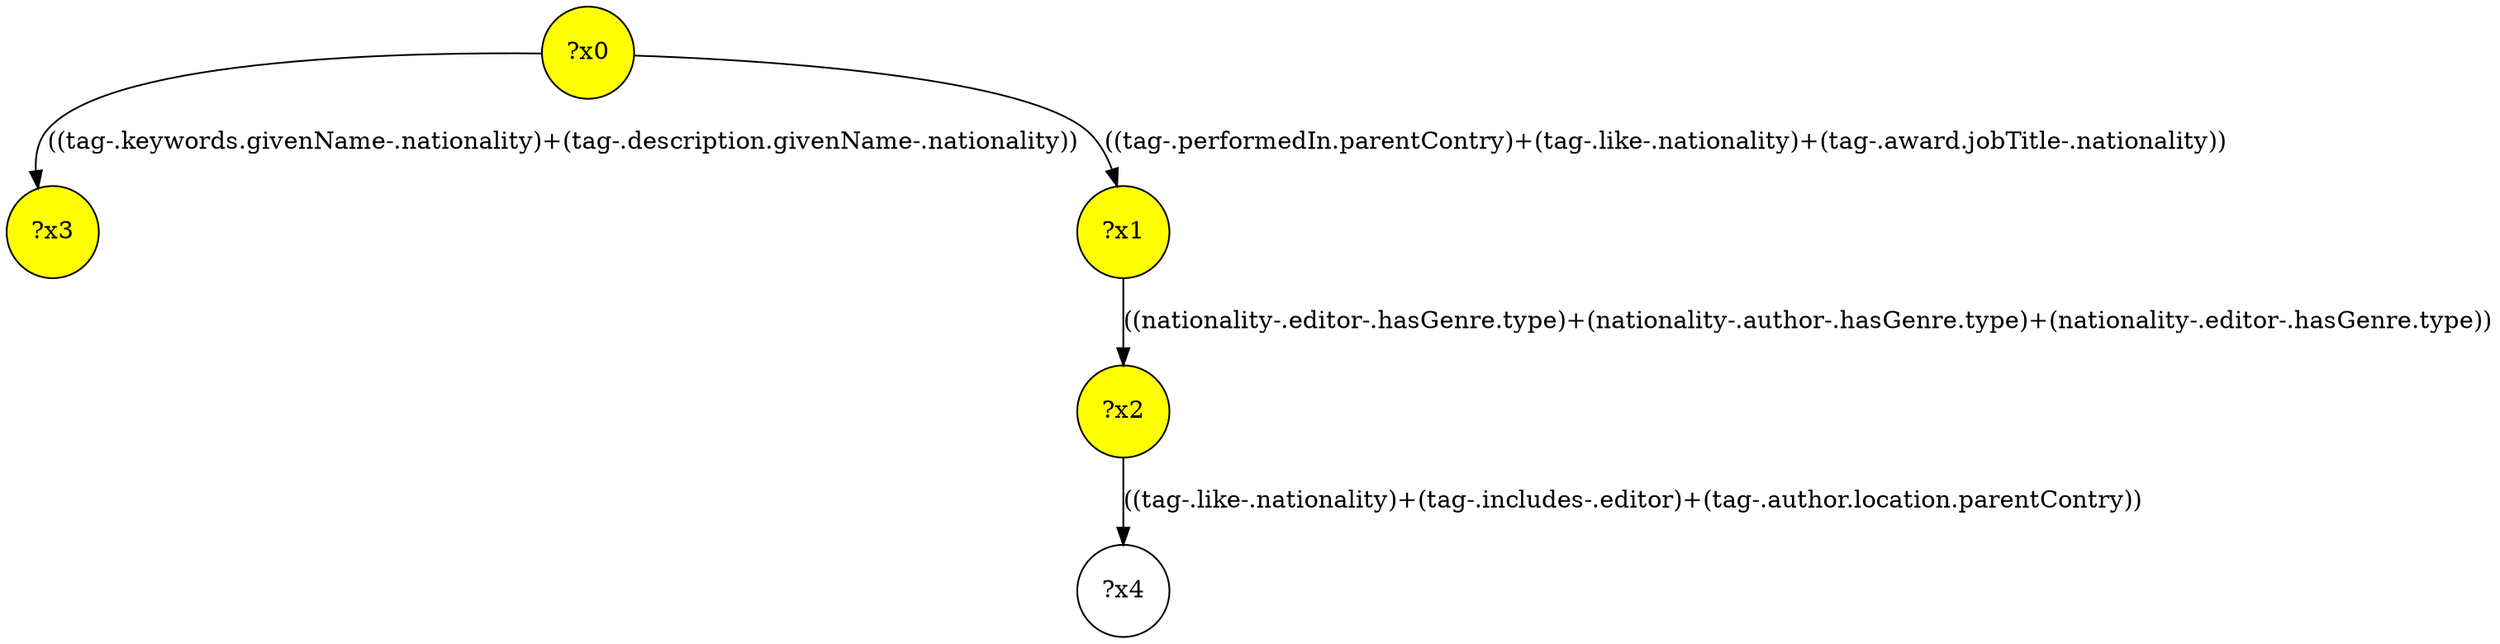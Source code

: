 digraph g {
	x0 [fillcolor="yellow", style="filled," shape=circle, label="?x0"];
	x2 [fillcolor="yellow", style="filled," shape=circle, label="?x2"];
	x3 [fillcolor="yellow", style="filled," shape=circle, label="?x3"];
	x1 [fillcolor="yellow", style="filled," shape=circle, label="?x1"];
	x0 -> x1 [label="((tag-.performedIn.parentContry)+(tag-.like-.nationality)+(tag-.award.jobTitle-.nationality))"];
	x1 -> x2 [label="((nationality-.editor-.hasGenre.type)+(nationality-.author-.hasGenre.type)+(nationality-.editor-.hasGenre.type))"];
	x0 -> x3 [label="((tag-.keywords.givenName-.nationality)+(tag-.description.givenName-.nationality))"];
	x4 [shape=circle, label="?x4"];
	x2 -> x4 [label="((tag-.like-.nationality)+(tag-.includes-.editor)+(tag-.author.location.parentContry))"];
}
